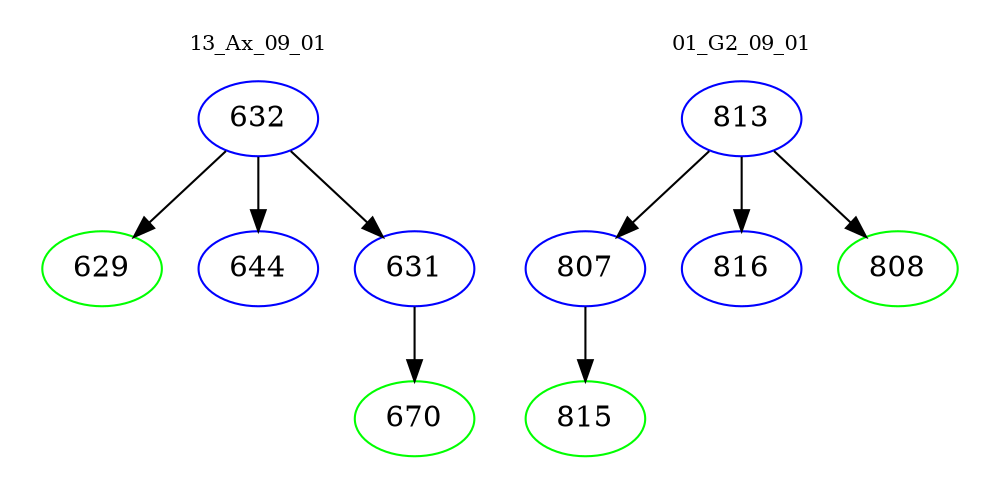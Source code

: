 digraph{
subgraph cluster_0 {
color = white
label = "13_Ax_09_01";
fontsize=10;
T0_632 [label="632", color="blue"]
T0_632 -> T0_629 [color="black"]
T0_629 [label="629", color="green"]
T0_632 -> T0_644 [color="black"]
T0_644 [label="644", color="blue"]
T0_632 -> T0_631 [color="black"]
T0_631 [label="631", color="blue"]
T0_631 -> T0_670 [color="black"]
T0_670 [label="670", color="green"]
}
subgraph cluster_1 {
color = white
label = "01_G2_09_01";
fontsize=10;
T1_813 [label="813", color="blue"]
T1_813 -> T1_807 [color="black"]
T1_807 [label="807", color="blue"]
T1_807 -> T1_815 [color="black"]
T1_815 [label="815", color="green"]
T1_813 -> T1_816 [color="black"]
T1_816 [label="816", color="blue"]
T1_813 -> T1_808 [color="black"]
T1_808 [label="808", color="green"]
}
}
